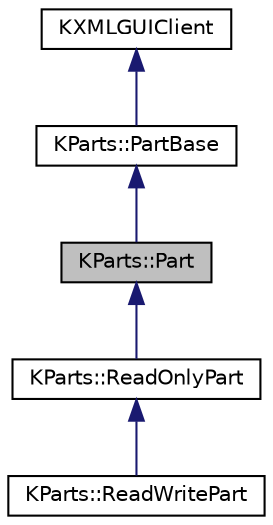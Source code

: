 digraph "KParts::Part"
{
  edge [fontname="Helvetica",fontsize="10",labelfontname="Helvetica",labelfontsize="10"];
  node [fontname="Helvetica",fontsize="10",shape=record];
  Node0 [label="KParts::Part",height=0.2,width=0.4,color="black", fillcolor="grey75", style="filled", fontcolor="black"];
  Node1 -> Node0 [dir="back",color="midnightblue",fontsize="10",style="solid",fontname="Helvetica"];
  Node1 [label="KParts::PartBase",height=0.2,width=0.4,color="black", fillcolor="white", style="filled",URL="$classKParts_1_1PartBase.html",tooltip="Base class for all parts. "];
  Node2 -> Node1 [dir="back",color="midnightblue",fontsize="10",style="solid",fontname="Helvetica"];
  Node2 [label="KXMLGUIClient",height=0.2,width=0.4,color="black", fillcolor="white", style="filled",URL="D:/Users/anthony/Documents/MINGW-KDE-Frameworks/frameworks/kxmlgui-5.26.0/html/KXmlGui.tags$classKXMLGUIClient.html"];
  Node0 -> Node3 [dir="back",color="midnightblue",fontsize="10",style="solid",fontname="Helvetica"];
  Node3 [label="KParts::ReadOnlyPart",height=0.2,width=0.4,color="black", fillcolor="white", style="filled",URL="$classKParts_1_1ReadOnlyPart.html",tooltip="Base class for any \"viewer\" part. "];
  Node3 -> Node4 [dir="back",color="midnightblue",fontsize="10",style="solid",fontname="Helvetica"];
  Node4 [label="KParts::ReadWritePart",height=0.2,width=0.4,color="black", fillcolor="white", style="filled",URL="$classKParts_1_1ReadWritePart.html",tooltip="Base class for an \"editor\" part. "];
}
